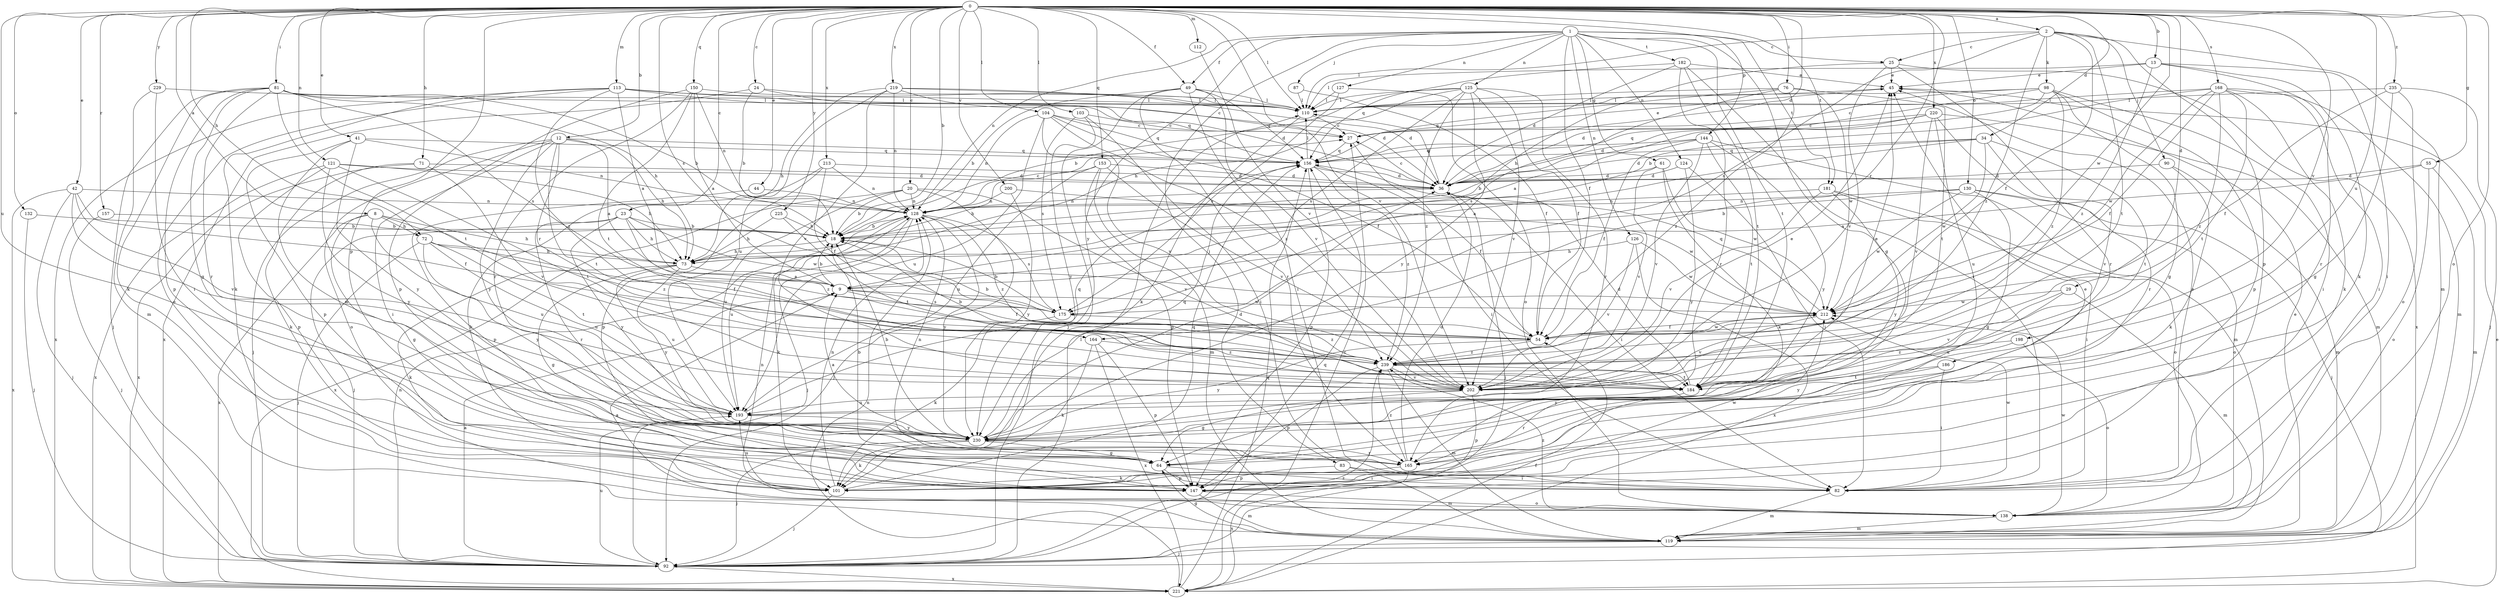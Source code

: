 strict digraph  {
0;
1;
2;
8;
9;
12;
13;
18;
20;
23;
24;
25;
27;
29;
34;
36;
41;
42;
44;
45;
49;
54;
55;
61;
64;
71;
72;
73;
76;
81;
82;
83;
87;
90;
92;
98;
101;
103;
104;
110;
112;
113;
119;
121;
124;
125;
126;
127;
128;
130;
132;
138;
144;
147;
150;
153;
156;
157;
164;
165;
168;
175;
181;
182;
184;
186;
193;
198;
200;
202;
212;
213;
219;
220;
221;
225;
229;
230;
235;
239;
0 -> 2  [label=a];
0 -> 8  [label=a];
0 -> 12  [label=b];
0 -> 13  [label=b];
0 -> 18  [label=b];
0 -> 20  [label=c];
0 -> 23  [label=c];
0 -> 24  [label=c];
0 -> 29  [label=d];
0 -> 34  [label=d];
0 -> 36  [label=d];
0 -> 41  [label=e];
0 -> 42  [label=e];
0 -> 44  [label=e];
0 -> 49  [label=f];
0 -> 55  [label=g];
0 -> 71  [label=h];
0 -> 72  [label=h];
0 -> 76  [label=i];
0 -> 81  [label=i];
0 -> 103  [label=l];
0 -> 104  [label=l];
0 -> 110  [label=l];
0 -> 112  [label=m];
0 -> 113  [label=m];
0 -> 121  [label=n];
0 -> 130  [label=o];
0 -> 132  [label=o];
0 -> 138  [label=o];
0 -> 144  [label=p];
0 -> 147  [label=p];
0 -> 150  [label=q];
0 -> 153  [label=q];
0 -> 157  [label=r];
0 -> 164  [label=r];
0 -> 168  [label=s];
0 -> 175  [label=s];
0 -> 181  [label=t];
0 -> 186  [label=u];
0 -> 193  [label=u];
0 -> 198  [label=v];
0 -> 200  [label=v];
0 -> 202  [label=v];
0 -> 212  [label=w];
0 -> 213  [label=x];
0 -> 219  [label=x];
0 -> 220  [label=x];
0 -> 225  [label=y];
0 -> 229  [label=y];
0 -> 235  [label=z];
1 -> 25  [label=c];
1 -> 49  [label=f];
1 -> 54  [label=f];
1 -> 61  [label=g];
1 -> 64  [label=g];
1 -> 83  [label=j];
1 -> 87  [label=j];
1 -> 124  [label=n];
1 -> 125  [label=n];
1 -> 126  [label=n];
1 -> 127  [label=n];
1 -> 128  [label=n];
1 -> 181  [label=t];
1 -> 182  [label=t];
1 -> 184  [label=t];
1 -> 230  [label=y];
2 -> 25  [label=c];
2 -> 54  [label=f];
2 -> 90  [label=j];
2 -> 98  [label=k];
2 -> 110  [label=l];
2 -> 119  [label=m];
2 -> 147  [label=p];
2 -> 175  [label=s];
2 -> 184  [label=t];
2 -> 239  [label=z];
8 -> 64  [label=g];
8 -> 72  [label=h];
8 -> 73  [label=h];
8 -> 193  [label=u];
8 -> 221  [label=x];
8 -> 239  [label=z];
9 -> 18  [label=b];
9 -> 54  [label=f];
9 -> 175  [label=s];
9 -> 212  [label=w];
12 -> 9  [label=a];
12 -> 73  [label=h];
12 -> 82  [label=i];
12 -> 92  [label=j];
12 -> 138  [label=o];
12 -> 156  [label=q];
12 -> 164  [label=r];
12 -> 184  [label=t];
12 -> 230  [label=y];
13 -> 45  [label=e];
13 -> 82  [label=i];
13 -> 101  [label=k];
13 -> 110  [label=l];
13 -> 165  [label=r];
13 -> 239  [label=z];
18 -> 73  [label=h];
20 -> 18  [label=b];
20 -> 92  [label=j];
20 -> 128  [label=n];
20 -> 193  [label=u];
20 -> 202  [label=v];
20 -> 221  [label=x];
23 -> 18  [label=b];
23 -> 73  [label=h];
23 -> 92  [label=j];
23 -> 165  [label=r];
23 -> 212  [label=w];
23 -> 230  [label=y];
23 -> 239  [label=z];
24 -> 18  [label=b];
24 -> 36  [label=d];
24 -> 110  [label=l];
24 -> 221  [label=x];
25 -> 45  [label=e];
25 -> 73  [label=h];
25 -> 165  [label=r];
25 -> 202  [label=v];
25 -> 221  [label=x];
27 -> 45  [label=e];
27 -> 82  [label=i];
27 -> 156  [label=q];
29 -> 119  [label=m];
29 -> 193  [label=u];
29 -> 202  [label=v];
29 -> 212  [label=w];
34 -> 9  [label=a];
34 -> 36  [label=d];
34 -> 156  [label=q];
34 -> 184  [label=t];
34 -> 202  [label=v];
34 -> 212  [label=w];
36 -> 27  [label=c];
36 -> 82  [label=i];
36 -> 92  [label=j];
36 -> 110  [label=l];
36 -> 128  [label=n];
41 -> 128  [label=n];
41 -> 147  [label=p];
41 -> 156  [label=q];
41 -> 165  [label=r];
41 -> 230  [label=y];
42 -> 54  [label=f];
42 -> 92  [label=j];
42 -> 128  [label=n];
42 -> 193  [label=u];
42 -> 202  [label=v];
42 -> 221  [label=x];
44 -> 128  [label=n];
44 -> 147  [label=p];
45 -> 110  [label=l];
49 -> 18  [label=b];
49 -> 82  [label=i];
49 -> 92  [label=j];
49 -> 110  [label=l];
49 -> 156  [label=q];
49 -> 165  [label=r];
49 -> 202  [label=v];
54 -> 18  [label=b];
54 -> 212  [label=w];
54 -> 230  [label=y];
54 -> 239  [label=z];
55 -> 9  [label=a];
55 -> 36  [label=d];
55 -> 119  [label=m];
55 -> 138  [label=o];
61 -> 36  [label=d];
61 -> 101  [label=k];
61 -> 202  [label=v];
61 -> 212  [label=w];
64 -> 18  [label=b];
64 -> 82  [label=i];
64 -> 128  [label=n];
64 -> 147  [label=p];
71 -> 36  [label=d];
71 -> 101  [label=k];
71 -> 202  [label=v];
71 -> 221  [label=x];
72 -> 54  [label=f];
72 -> 73  [label=h];
72 -> 92  [label=j];
72 -> 184  [label=t];
72 -> 193  [label=u];
72 -> 230  [label=y];
73 -> 9  [label=a];
73 -> 64  [label=g];
73 -> 101  [label=k];
73 -> 193  [label=u];
73 -> 230  [label=y];
76 -> 110  [label=l];
76 -> 156  [label=q];
76 -> 175  [label=s];
76 -> 184  [label=t];
76 -> 212  [label=w];
76 -> 239  [label=z];
81 -> 18  [label=b];
81 -> 64  [label=g];
81 -> 73  [label=h];
81 -> 92  [label=j];
81 -> 101  [label=k];
81 -> 110  [label=l];
81 -> 147  [label=p];
81 -> 165  [label=r];
81 -> 175  [label=s];
81 -> 184  [label=t];
82 -> 45  [label=e];
82 -> 119  [label=m];
82 -> 212  [label=w];
83 -> 82  [label=i];
83 -> 119  [label=m];
83 -> 147  [label=p];
87 -> 54  [label=f];
87 -> 110  [label=l];
90 -> 36  [label=d];
90 -> 101  [label=k];
90 -> 119  [label=m];
92 -> 9  [label=a];
92 -> 27  [label=c];
92 -> 110  [label=l];
92 -> 128  [label=n];
92 -> 156  [label=q];
92 -> 193  [label=u];
92 -> 221  [label=x];
98 -> 9  [label=a];
98 -> 27  [label=c];
98 -> 36  [label=d];
98 -> 64  [label=g];
98 -> 82  [label=i];
98 -> 110  [label=l];
98 -> 147  [label=p];
98 -> 239  [label=z];
101 -> 45  [label=e];
101 -> 92  [label=j];
101 -> 128  [label=n];
101 -> 156  [label=q];
101 -> 193  [label=u];
103 -> 27  [label=c];
103 -> 82  [label=i];
103 -> 175  [label=s];
103 -> 230  [label=y];
104 -> 27  [label=c];
104 -> 54  [label=f];
104 -> 128  [label=n];
104 -> 156  [label=q];
104 -> 193  [label=u];
104 -> 202  [label=v];
104 -> 239  [label=z];
110 -> 27  [label=c];
110 -> 101  [label=k];
112 -> 202  [label=v];
113 -> 9  [label=a];
113 -> 36  [label=d];
113 -> 101  [label=k];
113 -> 110  [label=l];
113 -> 138  [label=o];
113 -> 156  [label=q];
113 -> 221  [label=x];
113 -> 239  [label=z];
119 -> 9  [label=a];
119 -> 45  [label=e];
119 -> 64  [label=g];
119 -> 92  [label=j];
121 -> 36  [label=d];
121 -> 73  [label=h];
121 -> 147  [label=p];
121 -> 184  [label=t];
121 -> 221  [label=x];
121 -> 230  [label=y];
124 -> 36  [label=d];
124 -> 82  [label=i];
124 -> 230  [label=y];
125 -> 18  [label=b];
125 -> 54  [label=f];
125 -> 73  [label=h];
125 -> 110  [label=l];
125 -> 165  [label=r];
125 -> 175  [label=s];
125 -> 202  [label=v];
125 -> 230  [label=y];
125 -> 239  [label=z];
126 -> 73  [label=h];
126 -> 202  [label=v];
126 -> 212  [label=w];
126 -> 221  [label=x];
127 -> 110  [label=l];
127 -> 138  [label=o];
127 -> 175  [label=s];
128 -> 18  [label=b];
128 -> 27  [label=c];
128 -> 92  [label=j];
128 -> 101  [label=k];
128 -> 175  [label=s];
128 -> 193  [label=u];
128 -> 230  [label=y];
128 -> 239  [label=z];
130 -> 18  [label=b];
130 -> 64  [label=g];
130 -> 92  [label=j];
130 -> 128  [label=n];
130 -> 138  [label=o];
130 -> 212  [label=w];
132 -> 18  [label=b];
132 -> 92  [label=j];
138 -> 119  [label=m];
138 -> 128  [label=n];
138 -> 212  [label=w];
138 -> 239  [label=z];
144 -> 18  [label=b];
144 -> 54  [label=f];
144 -> 119  [label=m];
144 -> 156  [label=q];
144 -> 184  [label=t];
144 -> 202  [label=v];
144 -> 230  [label=y];
147 -> 119  [label=m];
147 -> 138  [label=o];
147 -> 212  [label=w];
150 -> 9  [label=a];
150 -> 110  [label=l];
150 -> 128  [label=n];
150 -> 147  [label=p];
150 -> 165  [label=r];
150 -> 184  [label=t];
153 -> 36  [label=d];
153 -> 73  [label=h];
153 -> 119  [label=m];
153 -> 147  [label=p];
153 -> 193  [label=u];
153 -> 202  [label=v];
156 -> 36  [label=d];
156 -> 54  [label=f];
156 -> 110  [label=l];
156 -> 147  [label=p];
156 -> 239  [label=z];
157 -> 18  [label=b];
157 -> 92  [label=j];
164 -> 101  [label=k];
164 -> 147  [label=p];
164 -> 221  [label=x];
164 -> 239  [label=z];
165 -> 36  [label=d];
165 -> 101  [label=k];
165 -> 221  [label=x];
165 -> 239  [label=z];
168 -> 18  [label=b];
168 -> 54  [label=f];
168 -> 82  [label=i];
168 -> 101  [label=k];
168 -> 110  [label=l];
168 -> 119  [label=m];
168 -> 184  [label=t];
168 -> 212  [label=w];
168 -> 239  [label=z];
175 -> 18  [label=b];
175 -> 101  [label=k];
175 -> 239  [label=z];
181 -> 82  [label=i];
181 -> 128  [label=n];
181 -> 138  [label=o];
181 -> 202  [label=v];
181 -> 230  [label=y];
182 -> 36  [label=d];
182 -> 45  [label=e];
182 -> 82  [label=i];
182 -> 156  [label=q];
182 -> 165  [label=r];
182 -> 184  [label=t];
184 -> 36  [label=d];
184 -> 45  [label=e];
184 -> 165  [label=r];
186 -> 82  [label=i];
186 -> 184  [label=t];
186 -> 230  [label=y];
193 -> 156  [label=q];
193 -> 230  [label=y];
198 -> 138  [label=o];
198 -> 230  [label=y];
198 -> 239  [label=z];
200 -> 128  [label=n];
200 -> 212  [label=w];
200 -> 230  [label=y];
202 -> 45  [label=e];
202 -> 64  [label=g];
202 -> 147  [label=p];
202 -> 193  [label=u];
212 -> 54  [label=f];
212 -> 156  [label=q];
212 -> 202  [label=v];
213 -> 36  [label=d];
213 -> 54  [label=f];
213 -> 101  [label=k];
213 -> 128  [label=n];
213 -> 147  [label=p];
219 -> 27  [label=c];
219 -> 36  [label=d];
219 -> 73  [label=h];
219 -> 110  [label=l];
219 -> 128  [label=n];
219 -> 193  [label=u];
219 -> 202  [label=v];
220 -> 27  [label=c];
220 -> 36  [label=d];
220 -> 119  [label=m];
220 -> 156  [label=q];
220 -> 165  [label=r];
220 -> 193  [label=u];
220 -> 202  [label=v];
221 -> 45  [label=e];
221 -> 54  [label=f];
221 -> 128  [label=n];
221 -> 156  [label=q];
221 -> 239  [label=z];
225 -> 18  [label=b];
225 -> 73  [label=h];
225 -> 184  [label=t];
229 -> 82  [label=i];
229 -> 110  [label=l];
229 -> 119  [label=m];
230 -> 9  [label=a];
230 -> 18  [label=b];
230 -> 36  [label=d];
230 -> 64  [label=g];
230 -> 92  [label=j];
230 -> 101  [label=k];
230 -> 156  [label=q];
230 -> 165  [label=r];
235 -> 54  [label=f];
235 -> 64  [label=g];
235 -> 92  [label=j];
235 -> 110  [label=l];
235 -> 138  [label=o];
239 -> 18  [label=b];
239 -> 119  [label=m];
239 -> 147  [label=p];
239 -> 184  [label=t];
239 -> 202  [label=v];
}
